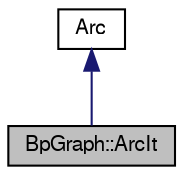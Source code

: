 digraph "BpGraph::ArcIt"
{
 // LATEX_PDF_SIZE
  edge [fontname="FreeSans",fontsize="10",labelfontname="FreeSans",labelfontsize="10"];
  node [fontname="FreeSans",fontsize="10",shape=record];
  Node0 [label="BpGraph::ArcIt",height=0.2,width=0.4,color="black", fillcolor="grey75", style="filled", fontcolor="black",tooltip="Iterator class for the arcs."];
  Node1 -> Node0 [dir="back",color="midnightblue",fontsize="10",style="solid",fontname="FreeSans"];
  Node1 [label="Arc",height=0.2,width=0.4,color="black", fillcolor="white", style="filled",URL="$a04877.html",tooltip="The arc type of the graph."];
}
